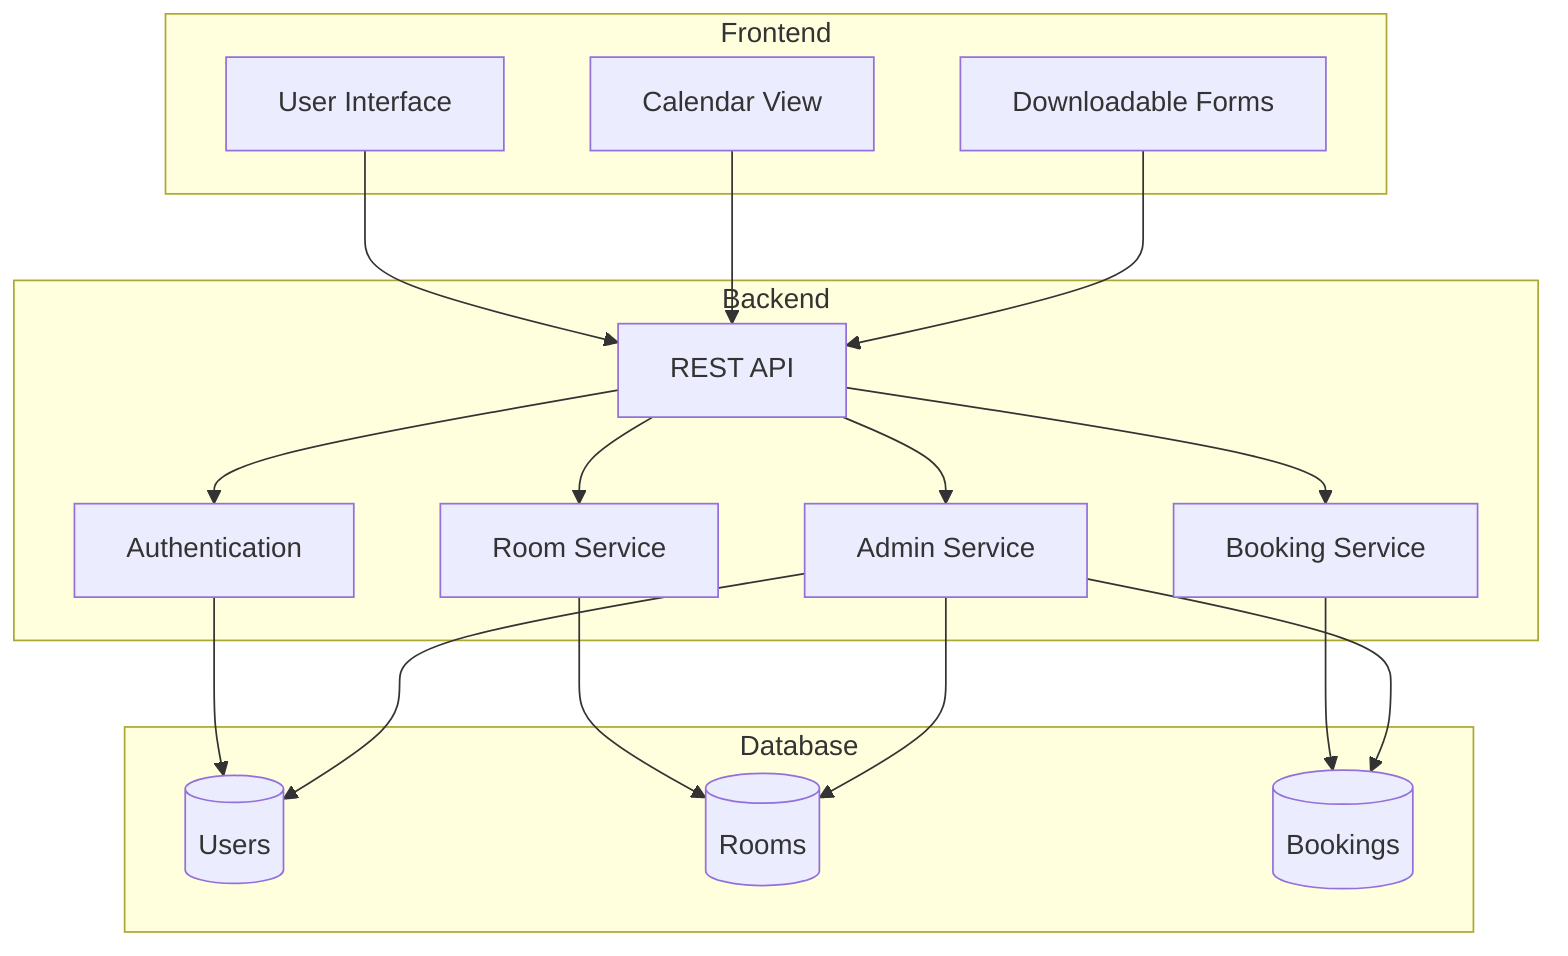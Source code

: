 flowchart TD
    subgraph Frontend
        UI[User Interface]
        Cal[Calendar View]
        Forms[Downloadable Forms]
    end

    subgraph Backend
        API[REST API]
        Auth[Authentication]
        BookingService[Booking Service]
        RoomService[Room Service]
        AdminService[Admin Service]
    end

    subgraph Database
        Users[(Users)]
        Rooms[(Rooms)]
        Bookings[(Bookings)]
    end

    UI --> API
    Cal --> API
    Forms --> API
    
    API --> Auth
    API --> BookingService
    API --> RoomService
    API --> AdminService
    
    BookingService --> Bookings
    RoomService --> Rooms
    Auth --> Users
    AdminService --> Users
    AdminService --> Bookings
    AdminService --> Rooms